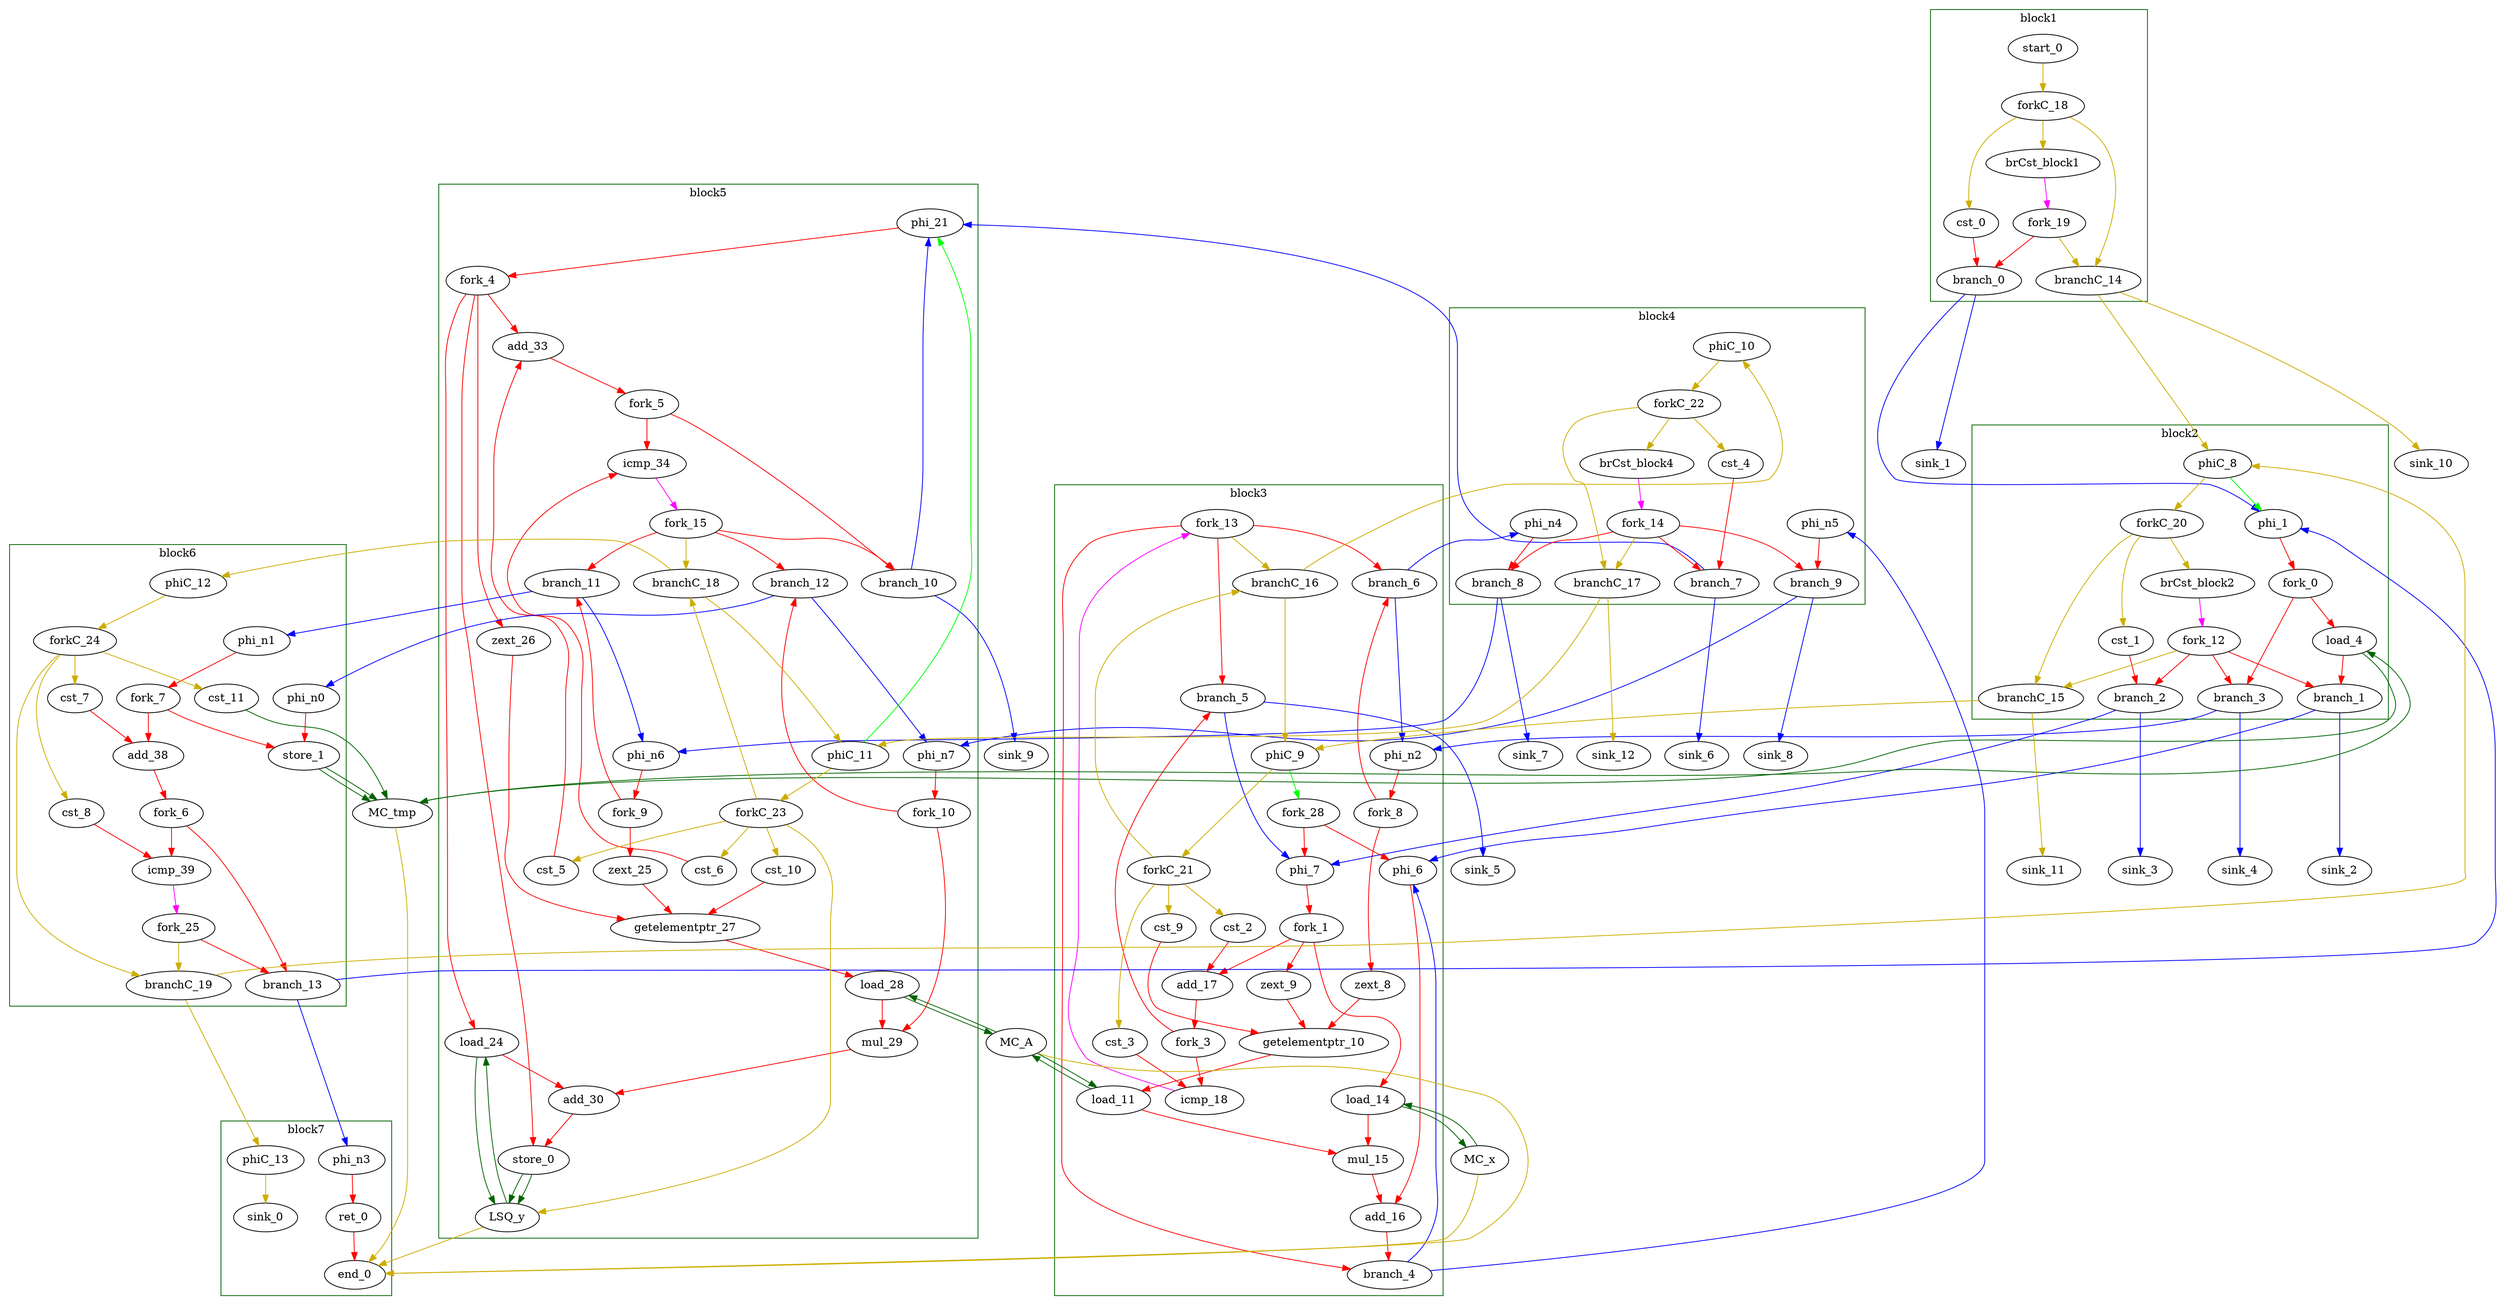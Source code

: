 Digraph G {
	splines=spline;
//DHLS version: 0.1.1" [shape = "none" pos = "20,20!"]
		"brCst_block1" [type = "Constant", bbID= 1, in = "in1:1", out = "out1:1", value = "0x1"];
		"cst_0" [type = "Constant", bbID= 1, in = "in1:32", out = "out1:32", value = "0x00000000"];
		"phi_1" [type = "Mux", bbID= 2, in = "in1?:1 in2:32 in3:32 ", out = "out1:32", delay=0.366];
		"load_4" [type = "Operator", bbID= 2, op = "mc_load_op", bbID= 2, portId= 0, in = "in1:32 in2:32", out = "out1:32 out2:32 ", delay=0.000, latency=2, II=1];
		"brCst_block2" [type = "Constant", bbID= 2, in = "in1:1", out = "out1:1", value = "0x1"];
		"phi_6" [type = "Mux", bbID= 3, in = "in1?:1 in2:32 in3:32 ", out = "out1:32", delay=0.366];
		"cst_1" [type = "Constant", bbID= 2, in = "in1:32", out = "out1:32", value = "0x00000000"];
		"phi_7" [type = "Mux", bbID= 3, in = "in1?:1 in2:32 in3:32 ", out = "out1:32", delay=0.366];
		"zext_8" [type = "Operator", bbID= 3, op = "zext_op", in = "in1:32 ", out = "out1:32 ", delay=0.000, latency=0, II=1];
		"zext_9" [type = "Operator", bbID= 3, op = "zext_op", in = "in1:32 ", out = "out1:32 ", delay=0.000, latency=0, II=1];
		"getelementptr_10" [type = "Operator", bbID= 3, op = "getelementptr_op", in = "in1:32 in2:32 in3:32 ", out = "out1:32 ", constants=1, delay=2.966, latency=0, II=1];
		"load_11" [type = "Operator", bbID= 3, op = "mc_load_op", bbID= 3, portId= 0, in = "in1:32 in2:32", out = "out1:32 out2:32 ", delay=0.000, latency=2, II=1];
		"load_14" [type = "Operator", bbID= 3, op = "mc_load_op", bbID= 3, portId= 0, in = "in1:32 in2:32", out = "out1:32 out2:32 ", delay=0.000, latency=2, II=1];
		"mul_15" [type = "Operator", bbID= 3, op = "mul_op", in = "in1:32 in2:32 ", out = "out1:32 ", delay=0.000, latency=4, II=1];
		"add_16" [type = "Operator", bbID= 3, op = "add_op", in = "in1:32 in2:32 ", out = "out1:32 ", delay=1.693, latency=0, II=1];
		"cst_2" [type = "Constant", bbID= 3, in = "in1:32", out = "out1:32", value = "0x00000001"];
		"add_17" [type = "Operator", bbID= 3, op = "add_op", in = "in1:32 in2:32 ", out = "out1:32 ", delay=1.693, latency=0, II=1];
		"cst_3" [type = "Constant", bbID= 3, in = "in1:32", out = "out1:32", value = "0x00000014"];
		"icmp_18" [type = "Operator", bbID= 3, op = "icmp_ult_op", in = "in1:32 in2:32 ", out = "out1:1 ", delay=1.530, latency=0, II=1];
		"brCst_block4" [type = "Constant", bbID= 4, in = "in1:1", out = "out1:1", value = "0x1"];
		"cst_4" [type = "Constant", bbID= 4, in = "in1:32", out = "out1:32", value = "0x00000000"];
		"phi_21" [type = "Mux", bbID= 5, in = "in1?:1 in2:32 in3:32 ", out = "out1:32", delay=0.366];
		"load_24" [type = "Operator", bbID= 5, op = "lsq_load_op", bbID= 5, portId= 0, in = "in1:32 in2:32", out = "out1:32 out2:32 ", delay=0.000, latency=5, II=1];
		"zext_25" [type = "Operator", bbID= 5, op = "zext_op", in = "in1:32 ", out = "out1:32 ", delay=0.000, latency=0, II=1];
		"zext_26" [type = "Operator", bbID= 5, op = "zext_op", in = "in1:32 ", out = "out1:32 ", delay=0.000, latency=0, II=1];
		"getelementptr_27" [type = "Operator", bbID= 5, op = "getelementptr_op", in = "in1:32 in2:32 in3:32 ", out = "out1:32 ", constants=1, delay=2.966, latency=0, II=1];
		"load_28" [type = "Operator", bbID= 5, op = "mc_load_op", bbID= 5, portId= 1, in = "in1:32 in2:32", out = "out1:32 out2:32 ", delay=0.000, latency=2, II=1];
		"mul_29" [type = "Operator", bbID= 5, op = "mul_op", in = "in1:32 in2:32 ", out = "out1:32 ", delay=0.000, latency=4, II=1];
		"add_30" [type = "Operator", bbID= 5, op = "add_op", in = "in1:32 in2:32 ", out = "out1:32 ", delay=1.693, latency=0, II=1];
		"store_0" [type = "Operator", bbID= 5, op = "lsq_store_op", bbID= 5, portId= 0, in = "in1:32 in2:32 ", out = "out1:32 out2:32", delay=0.000, latency=0, II=1];
		"cst_5" [type = "Constant", bbID= 5, in = "in1:32", out = "out1:32", value = "0x00000001"];
		"add_33" [type = "Operator", bbID= 5, op = "add_op", in = "in1:32 in2:32 ", out = "out1:32 ", delay=1.693, latency=0, II=1];
		"cst_6" [type = "Constant", bbID= 5, in = "in1:32", out = "out1:32", value = "0x00000014"];
		"icmp_34" [type = "Operator", bbID= 5, op = "icmp_ult_op", in = "in1:32 in2:32 ", out = "out1:1 ", delay=1.530, latency=0, II=1];
		"store_1" [type = "Operator", bbID= 6, op = "mc_store_op", bbID= 6, portId= 0, in = "in1:32 in2:32 ", out = "out1:32 out2:32", delay=0.000, latency=0, II=1];
		"cst_7" [type = "Constant", bbID= 6, in = "in1:32", out = "out1:32", value = "0x00000001"];
		"add_38" [type = "Operator", bbID= 6, op = "add_op", in = "in1:32 in2:32 ", out = "out1:32 ", delay=1.693, latency=0, II=1];
		"cst_8" [type = "Constant", bbID= 6, in = "in1:32", out = "out1:32", value = "0x00000014"];
		"icmp_39" [type = "Operator", bbID= 6, op = "icmp_ult_op", in = "in1:32 in2:32 ", out = "out1:1 ", delay=1.530, latency=0, II=1];
		"ret_0" [type = "Operator", bbID= 7, op = "ret_op", in = "in1:32 ", out = "out1:32 ", delay=0.000, latency=0, II=1];
		"cst_9" [type = "Constant", bbID= 3, in = "in1:32", out = "out1:32", value = "0x00000014"];
		"cst_10" [type = "Constant", bbID= 5, in = "in1:32", out = "out1:32", value = "0x00000014"];
		"phi_n0" [type = "Merge", bbID= 6, in = "in1:32 ", out = "out1:32", delay=0.000];
		"phi_n1" [type = "Merge", bbID= 6, in = "in1:32 ", out = "out1:32", delay=0.000];
		"phi_n2" [type = "Merge", bbID= 3, in = "in1:32 in2:32 ", out = "out1:32", delay=0.366];
		"phi_n3" [type = "Merge", bbID= 7, in = "in1:32 ", out = "out1:32", delay=0.000];
		"phi_n4" [type = "Merge", bbID= 4, in = "in1:32 ", out = "out1:32", delay=0.000];
		"phi_n5" [type = "Merge", bbID= 4, in = "in1:32 ", out = "out1:32", delay=0.000];
		"phi_n6" [type = "Merge", bbID= 5, in = "in1:32 in2:32 ", out = "out1:32", delay=0.366];
		"phi_n7" [type = "Merge", bbID= 5, in = "in1:32 in2:32 ", out = "out1:32", delay=0.366];
		"fork_0" [type = "Fork", bbID= 2, in = "in1:32", out = "out1:32 out2:32 "];
		"fork_1" [type = "Fork", bbID= 3, in = "in1:32", out = "out1:32 out2:32 out3:32 "];
		"fork_3" [type = "Fork", bbID= 3, in = "in1:32", out = "out1:32 out2:32 "];
		"fork_4" [type = "Fork", bbID= 5, in = "in1:32", out = "out1:32 out2:32 out3:32 out4:32 "];
		"fork_5" [type = "Fork", bbID= 5, in = "in1:32", out = "out1:32 out2:32 "];
		"fork_6" [type = "Fork", bbID= 6, in = "in1:32", out = "out1:32 out2:32 "];
		"fork_7" [type = "Fork", bbID= 6, in = "in1:32", out = "out1:32 out2:32 "];
		"fork_8" [type = "Fork", bbID= 3, in = "in1:32", out = "out1:32 out2:32 "];
		"fork_9" [type = "Fork", bbID= 5, in = "in1:32", out = "out1:32 out2:32 "];
		"fork_10" [type = "Fork", bbID= 5, in = "in1:32", out = "out1:32 out2:32 "];
		"branch_0" [type = "Branch", bbID= 1,  in = "in1:32 in2?:1", out = "out1+:32 out2-:32"];
		"branch_1" [type = "Branch", bbID= 2,  in = "in1:32 in2?:1", out = "out1+:32 out2-:32"];
		"branch_2" [type = "Branch", bbID= 2,  in = "in1:32 in2?:1", out = "out1+:32 out2-:32"];
		"branch_3" [type = "Branch", bbID= 2,  in = "in1:32 in2?:1", out = "out1+:32 out2-:32"];
		"fork_12" [type = "Fork", bbID= 2, in = "in1:1", out = "out1:1 out2:1 out3:1 out4:1 "];
		"branch_4" [type = "Branch", bbID= 3,  in = "in1:32 in2?:1", out = "out1+:32 out2-:32"];
		"branch_5" [type = "Branch", bbID= 3,  in = "in1:32 in2?:1", out = "out1+:32 out2-:32"];
		"branch_6" [type = "Branch", bbID= 3,  in = "in1:32 in2?:1", out = "out1+:32 out2-:32"];
		"fork_13" [type = "Fork", bbID= 3, in = "in1:1", out = "out1:1 out2:1 out3:1 out4:1 "];
		"branch_7" [type = "Branch", bbID= 4,  in = "in1:32 in2?:1", out = "out1+:32 out2-:32"];
		"branch_8" [type = "Branch", bbID= 4,  in = "in1:32 in2?:1", out = "out1+:32 out2-:32"];
		"branch_9" [type = "Branch", bbID= 4,  in = "in1:32 in2?:1", out = "out1+:32 out2-:32"];
		"fork_14" [type = "Fork", bbID= 4, in = "in1:1", out = "out1:1 out2:1 out3:1 out4:1 "];
		"branch_10" [type = "Branch", bbID= 5,  in = "in1:32 in2?:1", out = "out1+:32 out2-:32"];
		"branch_11" [type = "Branch", bbID= 5,  in = "in1:32 in2?:1", out = "out1+:32 out2-:32"];
		"branch_12" [type = "Branch", bbID= 5,  in = "in1:32 in2?:1", out = "out1+:32 out2-:32"];
		"fork_15" [type = "Fork", bbID= 5, in = "in1:1", out = "out1:1 out2:1 out3:1 out4:1 "];
		"branch_13" [type = "Branch", bbID= 6,  in = "in1:32 in2?:1", out = "out1+:32 out2-:32"];
		"LSQ_y" [type = "LSQ", bbID= 0, in = "in1:0*c0 in2:32*l0a in3:32*s0a in4:32*s0d ", out = "out1:32*l0d out2:0*e ", memory = "y", bbcount = 1, ldcount = 1, stcount = 1, fifoDepth = 16, numLoads = "{1}", numStores = "{1}", loadOffsets = "{{0;0;0;0;0;0;0;0;0;0;0;0;0;0;0;0}}", storeOffsets = "{{1;0;0;0;0;0;0;0;0;0;0;0;0;0;0;0}}", loadPorts = "{{0;0;0;0;0;0;0;0;0;0;0;0;0;0;0;0}}", storePorts = "{{0;0;0;0;0;0;0;0;0;0;0;0;0;0;0;0}}"];
		"MC_tmp" [type = "MC", bbID= 0, in = "in1:32*c0 in2:32*l0a in3:32*s0a in4:32*s0d ", out = "out1:32*l0d out2:0*e ", memory = "tmp", bbcount = 1, ldcount = 1, stcount = 1];
		"MC_A" [type = "MC", bbID= 0, in = "in1:32*l0a in2:32*l1a ", out = "out1:32*l0d out2:32*l1d out3:0*e ", memory = "A", bbcount = 0, ldcount = 2, stcount = 0];
		"MC_x" [type = "MC", bbID= 0, in = "in1:32*l0a ", out = "out1:32*l0d out2:0*e ", memory = "x", bbcount = 0, ldcount = 1, stcount = 0];
		"cst_11" [type = "Constant", bbID= 6, in = "in1:32", out = "out1:32", value = "0x00000001"];
		"end_0" [type = "Exit", bbID= 0, in = "in1:0*e in2:0*e in3:0*e in4:0*e in5:32 ", out = "out1:32"];
		"start_0" [type = "Entry", control= "true", bbID= 1, in = "in1:0", out = "out1:0"];
		"forkC_18" [type = "Fork", bbID= 1, in = "in1:0", out = "out1:0 out2:0 out3:0 "];
		"branchC_14" [type = "Branch", bbID= 1,  in = "in1:0 in2?:1", out = "out1+:0 out2-:0"];
		"fork_19" [type = "Fork", bbID= 1, in = "in1:1", out = "out1:1 out2:1 "];
		"phiC_8" [type = "CntrlMerge", bbID= 2, in = "in1:0 in2:0 ", out = "out1:0 out2?:1", delay=0.166];
		"forkC_20" [type = "Fork", bbID= 2, in = "in1:0", out = "out1:0 out2:0 out3:0 "];
		"branchC_15" [type = "Branch", bbID= 2,  in = "in1:0 in2?:1", out = "out1+:0 out2-:0"];
		"phiC_9" [type = "CntrlMerge", bbID= 3, in = "in1:0 in2:0 ", out = "out1:0 out2?:1", delay=0.166];
		"forkC_21" [type = "Fork", bbID= 3, in = "in1:0", out = "out1:0 out2:0 out3:0 out4:0 "];
		"branchC_16" [type = "Branch", bbID= 3,  in = "in1:0 in2?:1", out = "out1+:0 out2-:0"];
		"phiC_10" [type = "Merge", bbID= 4, in = "in1:0 ", out = "out1:0", delay=0.166];
		"forkC_22" [type = "Fork", bbID= 4, in = "in1:0", out = "out1:0 out2:0 out3:0 "];
		"branchC_17" [type = "Branch", bbID= 4,  in = "in1:0 in2?:1", out = "out1+:0 out2-:0"];
		"phiC_11" [type = "CntrlMerge", bbID= 5, in = "in1:0 in2:0 ", out = "out1:0 out2?:1", delay=0.166];
		"forkC_23" [type = "Fork", bbID= 5, in = "in1:0", out = "out1:0 out2:0 out3:0 out4:0 out5:0 "];
		"branchC_18" [type = "Branch", bbID= 5,  in = "in1:0 in2?:1", out = "out1+:0 out2-:0"];
		"phiC_12" [type = "Merge", bbID= 6, in = "in1:0 ", out = "out1:0", delay=0.166];
		"forkC_24" [type = "Fork", bbID= 6, in = "in1:0", out = "out1:0 out2:0 out3:0 out4:0 "];
		"branchC_19" [type = "Branch", bbID= 6,  in = "in1:0 in2?:1", out = "out1+:0 out2-:0"];
		"fork_25" [type = "Fork", bbID= 6, in = "in1:1", out = "out1:1 out2:1 "];
		"phiC_13" [type = "Merge", bbID= 7, in = "in1:0 ", out = "out1:0", delay=0.166];
		"sink_0" [type = "Sink", bbID= 0, in = "in1:0"];
		"sink_1" [type = "Sink", bbID= 0, in = "in1:32"];
		"sink_2" [type = "Sink", bbID= 0, in = "in1:32"];
		"sink_3" [type = "Sink", bbID= 0, in = "in1:32"];
		"sink_4" [type = "Sink", bbID= 0, in = "in1:32"];
		"sink_5" [type = "Sink", bbID= 0, in = "in1:32"];
		"sink_6" [type = "Sink", bbID= 0, in = "in1:32"];
		"sink_7" [type = "Sink", bbID= 0, in = "in1:32"];
		"sink_8" [type = "Sink", bbID= 0, in = "in1:32"];
		"sink_9" [type = "Sink", bbID= 0, in = "in1:32"];
		"sink_10" [type = "Sink", bbID= 0, in = "in1:0"];
		"sink_11" [type = "Sink", bbID= 0, in = "in1:0"];
		"sink_12" [type = "Sink", bbID= 0, in = "in1:0"];
		"fork_28" [type = "Fork", bbID= 3, in = "in1:1", out = "out1:1 out2:1 "];
		"load_4" -> "MC_tmp" [color = "darkgreen", mem_address = "true", from = "out2", to = "in2"];
		"MC_tmp" -> "load_4" [color = "darkgreen", mem_address = "false", from = "out1", to = "in1"];
		"load_11" -> "MC_A" [color = "darkgreen", mem_address = "true", from = "out2", to = "in1"];
		"MC_A" -> "load_11" [color = "darkgreen", mem_address = "false", from = "out1", to = "in1"];
		"load_14" -> "MC_x" [color = "darkgreen", mem_address = "true", from = "out2", to = "in1"];
		"MC_x" -> "load_14" [color = "darkgreen", mem_address = "false", from = "out1", to = "in1"];
		"load_24" -> "LSQ_y" [color = "darkgreen", mem_address = "true", from = "out2", to = "in2"];
		"LSQ_y" -> "load_24" [color = "darkgreen", mem_address = "false", from = "out1", to = "in1"];
		"load_28" -> "MC_A" [color = "darkgreen", mem_address = "true", from = "out2", to = "in2"];
		"MC_A" -> "load_28" [color = "darkgreen", mem_address = "false", from = "out2", to = "in1"];
		"store_0" -> "LSQ_y" [color = "darkgreen", mem_address = "true", from = "out2", to = "in3"];
		"store_0" -> "LSQ_y" [color = "darkgreen", mem_address = "false", from = "out1", to = "in4"];
		"store_1" -> "MC_tmp" [color = "darkgreen", mem_address = "true", from = "out2", to = "in3"];
		"store_1" -> "MC_tmp" [color = "darkgreen", mem_address = "false", from = "out1", to = "in4"];
		"LSQ_y" -> "end_0" [color = "gold3", from = "out2", to = "in1"];
		"cst_11" -> "MC_tmp" [color = "darkgreen", from = "out1", to = "in1"];
		"MC_tmp" -> "end_0" [color = "gold3", from = "out2", to = "in2"];
		"MC_A" -> "end_0" [color = "gold3", from = "out3", to = "in3"];
		"MC_x" -> "end_0" [color = "gold3", from = "out2", to = "in4"];
	subgraph cluster_0 {
	color = "darkgreen";
		label = "block1";
		"brCst_block1" -> "fork_19" [color = "magenta", from = "out1", to = "in1"];
		"cst_0" -> "branch_0" [color = "red", from = "out1", to = "in1"];
		"start_0" -> "forkC_18" [color = "gold3", from = "out1", to = "in1"];
		"forkC_18" -> "cst_0" [color = "gold3", from = "out1", to = "in1"];
		"forkC_18" -> "branchC_14" [color = "gold3", from = "out2", to = "in1"];
		"forkC_18" -> "brCst_block1" [color = "gold3", from = "out3", to = "in1"];
		"fork_19" -> "branch_0" [color = "red", from = "out1", to = "in2"];
		"fork_19" -> "branchC_14" [color = "gold3", from = "out2", to = "in2"];
	}
		"branch_0" -> "phi_1" [color = "blue", minlen = 3, from = "out1", to = "in2"];
		"branch_0" -> "sink_1" [color = "blue", minlen = 3, from = "out2", to = "in1"];
		"branchC_14" -> "phiC_8" [color = "gold3", minlen = 3, from = "out1", to = "in1"];
		"branchC_14" -> "sink_10" [color = "gold3", minlen = 3, from = "out2", to = "in1"];
	subgraph cluster_1 {
	color = "darkgreen";
		label = "block2";
		"phi_1" -> "fork_0" [color = "red", from = "out1", to = "in1"];
		"load_4" -> "branch_1" [color = "red", from = "out1", to = "in1"];
		"brCst_block2" -> "fork_12" [color = "magenta", from = "out1", to = "in1"];
		"cst_1" -> "branch_2" [color = "red", from = "out1", to = "in1"];
		"fork_0" -> "load_4" [color = "red", from = "out1", to = "in2"];
		"fork_0" -> "branch_3" [color = "red", from = "out2", to = "in1"];
		"fork_12" -> "branch_3" [color = "red", from = "out1", to = "in2"];
		"fork_12" -> "branch_2" [color = "red", from = "out2", to = "in2"];
		"fork_12" -> "branch_1" [color = "red", from = "out3", to = "in2"];
		"fork_12" -> "branchC_15" [color = "gold3", from = "out4", to = "in2"];
		"phiC_8" -> "phi_1" [color = "green", from = "out2", to = "in1"];
		"phiC_8" -> "forkC_20" [color = "gold3", from = "out1", to = "in1"];
		"forkC_20" -> "cst_1" [color = "gold3", from = "out1", to = "in1"];
		"forkC_20" -> "branchC_15" [color = "gold3", from = "out2", to = "in1"];
		"forkC_20" -> "brCst_block2" [color = "gold3", from = "out3", to = "in1"];
	}
		"branch_1" -> "phi_6" [color = "blue", minlen = 3, from = "out1", to = "in2"];
		"branch_1" -> "sink_2" [color = "blue", minlen = 3, from = "out2", to = "in1"];
		"branch_2" -> "phi_7" [color = "blue", minlen = 3, from = "out1", to = "in2"];
		"branch_2" -> "sink_3" [color = "blue", minlen = 3, from = "out2", to = "in1"];
		"branch_3" -> "phi_n2" [color = "blue", minlen = 3, from = "out1", to = "in1"];
		"branch_3" -> "sink_4" [color = "blue", minlen = 3, from = "out2", to = "in1"];
		"branchC_15" -> "phiC_9" [color = "gold3", minlen = 3, from = "out1", to = "in1"];
		"branchC_15" -> "sink_11" [color = "gold3", minlen = 3, from = "out2", to = "in1"];
	subgraph cluster_2 {
	color = "darkgreen";
		label = "block3";
		"phi_6" -> "add_16" [color = "red", from = "out1", to = "in1"];
		"phi_7" -> "fork_1" [color = "red", from = "out1", to = "in1"];
		"zext_8" -> "getelementptr_10" [color = "red", from = "out1", to = "in1"];
		"zext_9" -> "getelementptr_10" [color = "red", from = "out1", to = "in2"];
		"getelementptr_10" -> "load_11" [color = "red", from = "out1", to = "in2"];
		"load_11" -> "mul_15" [color = "red", from = "out1", to = "in1"];
		"load_14" -> "mul_15" [color = "red", from = "out1", to = "in2"];
		"mul_15" -> "add_16" [color = "red", from = "out1", to = "in2"];
		"add_16" -> "branch_4" [color = "red", from = "out1", to = "in1"];
		"cst_2" -> "add_17" [color = "red", from = "out1", to = "in2"];
		"add_17" -> "fork_3" [color = "red", from = "out1", to = "in1"];
		"cst_3" -> "icmp_18" [color = "red", from = "out1", to = "in2"];
		"icmp_18" -> "fork_13" [color = "magenta", from = "out1", to = "in1"];
		"cst_9" -> "getelementptr_10" [color = "red", from = "out1", to = "in3"];
		"phi_n2" -> "fork_8" [color = "red", from = "out1", to = "in1"];
		"fork_1" -> "zext_9" [color = "red", from = "out1", to = "in1"];
		"fork_1" -> "add_17" [color = "red", from = "out2", to = "in1"];
		"fork_1" -> "load_14" [color = "red", from = "out3", to = "in2"];
		"fork_3" -> "icmp_18" [color = "red", from = "out1", to = "in1"];
		"fork_3" -> "branch_5" [color = "red", from = "out2", to = "in1"];
		"fork_8" -> "zext_8" [color = "red", from = "out1", to = "in1"];
		"fork_8" -> "branch_6" [color = "red", from = "out2", to = "in1"];
		"fork_13" -> "branch_6" [color = "red", from = "out1", to = "in2"];
		"fork_13" -> "branch_5" [color = "red", from = "out2", to = "in2"];
		"fork_13" -> "branch_4" [color = "red", from = "out3", to = "in2"];
		"fork_13" -> "branchC_16" [color = "gold3", from = "out4", to = "in2"];
		"phiC_9" -> "fork_28" [color = "green", from = "out2", to = "in1"];
		"phiC_9" -> "forkC_21" [color = "gold3", from = "out1", to = "in1"];
		"forkC_21" -> "cst_2" [color = "gold3", from = "out1", to = "in1"];
		"forkC_21" -> "cst_3" [color = "gold3", from = "out2", to = "in1"];
		"forkC_21" -> "cst_9" [color = "gold3", from = "out3", to = "in1"];
		"forkC_21" -> "branchC_16" [color = "gold3", from = "out4", to = "in1"];
		"fork_28" -> "phi_6" [color = "red", from = "out1", to = "in1"];
		"fork_28" -> "phi_7" [color = "red", from = "out2", to = "in1"];
	}
		"branch_4" -> "phi_6" [color = "blue", minlen = 3, from = "out1", to = "in3"];
		"branch_4" -> "phi_n5" [color = "blue", minlen = 3, from = "out2", to = "in1"];
		"branch_5" -> "phi_7" [color = "blue", minlen = 3, from = "out1", to = "in3"];
		"branch_5" -> "sink_5" [color = "blue", minlen = 3, from = "out2", to = "in1"];
		"branch_6" -> "phi_n2" [color = "blue", minlen = 3, from = "out1", to = "in2"];
		"branch_6" -> "phi_n4" [color = "blue", minlen = 3, from = "out2", to = "in1"];
		"branchC_16" -> "phiC_9" [color = "gold3", minlen = 3, from = "out1", to = "in2"];
		"branchC_16" -> "phiC_10" [color = "gold3", minlen = 3, from = "out2", to = "in1"];
	subgraph cluster_3 {
	color = "darkgreen";
		label = "block4";
		"brCst_block4" -> "fork_14" [color = "magenta", from = "out1", to = "in1"];
		"cst_4" -> "branch_7" [color = "red", from = "out1", to = "in1"];
		"phi_n4" -> "branch_8" [color = "red", from = "out1", to = "in1"];
		"phi_n5" -> "branch_9" [color = "red", from = "out1", to = "in1"];
		"fork_14" -> "branch_9" [color = "red", from = "out1", to = "in2"];
		"fork_14" -> "branch_8" [color = "red", from = "out2", to = "in2"];
		"fork_14" -> "branch_7" [color = "red", from = "out3", to = "in2"];
		"fork_14" -> "branchC_17" [color = "gold3", from = "out4", to = "in2"];
		"phiC_10" -> "forkC_22" [color = "gold3", from = "out1", to = "in1"];
		"forkC_22" -> "cst_4" [color = "gold3", from = "out1", to = "in1"];
		"forkC_22" -> "branchC_17" [color = "gold3", from = "out2", to = "in1"];
		"forkC_22" -> "brCst_block4" [color = "gold3", from = "out3", to = "in1"];
	}
		"branch_7" -> "phi_21" [color = "blue", minlen = 3, from = "out1", to = "in2"];
		"branch_7" -> "sink_6" [color = "blue", minlen = 3, from = "out2", to = "in1"];
		"branch_8" -> "phi_n6" [color = "blue", minlen = 3, from = "out1", to = "in1"];
		"branch_8" -> "sink_7" [color = "blue", minlen = 3, from = "out2", to = "in1"];
		"branch_9" -> "phi_n7" [color = "blue", minlen = 3, from = "out1", to = "in1"];
		"branch_9" -> "sink_8" [color = "blue", minlen = 3, from = "out2", to = "in1"];
		"branchC_17" -> "phiC_11" [color = "gold3", minlen = 3, from = "out1", to = "in1"];
		"branchC_17" -> "sink_12" [color = "gold3", minlen = 3, from = "out2", to = "in1"];
	subgraph cluster_4 {
	color = "darkgreen";
		label = "block5";
		"phi_21" -> "fork_4" [color = "red", from = "out1", to = "in1"];
		"load_24" -> "add_30" [color = "red", from = "out1", to = "in1"];
		"zext_25" -> "getelementptr_27" [color = "red", from = "out1", to = "in1"];
		"zext_26" -> "getelementptr_27" [color = "red", from = "out1", to = "in2"];
		"getelementptr_27" -> "load_28" [color = "red", from = "out1", to = "in2"];
		"load_28" -> "mul_29" [color = "red", from = "out1", to = "in1"];
		"mul_29" -> "add_30" [color = "red", from = "out1", to = "in2"];
		"add_30" -> "store_0" [color = "red", from = "out1", to = "in1"];
		"cst_5" -> "add_33" [color = "red", from = "out1", to = "in2"];
		"add_33" -> "fork_5" [color = "red", from = "out1", to = "in1"];
		"cst_6" -> "icmp_34" [color = "red", from = "out1", to = "in2"];
		"icmp_34" -> "fork_15" [color = "magenta", from = "out1", to = "in1"];
		"cst_10" -> "getelementptr_27" [color = "red", from = "out1", to = "in3"];
		"phi_n6" -> "fork_9" [color = "red", from = "out1", to = "in1"];
		"phi_n7" -> "fork_10" [color = "red", from = "out1", to = "in1"];
		"fork_4" -> "zext_26" [color = "red", from = "out1", to = "in1"];
		"fork_4" -> "add_33" [color = "red", from = "out2", to = "in1"];
		"fork_4" -> "load_24" [color = "red", from = "out3", to = "in2"];
		"fork_4" -> "store_0" [color = "red", from = "out4", to = "in2"];
		"fork_5" -> "icmp_34" [color = "red", from = "out1", to = "in1"];
		"fork_5" -> "branch_10" [color = "red", from = "out2", to = "in1"];
		"fork_9" -> "zext_25" [color = "red", from = "out1", to = "in1"];
		"fork_9" -> "branch_11" [color = "red", from = "out2", to = "in1"];
		"fork_10" -> "mul_29" [color = "red", from = "out1", to = "in2"];
		"fork_10" -> "branch_12" [color = "red", from = "out2", to = "in1"];
		"fork_15" -> "branch_12" [color = "red", from = "out1", to = "in2"];
		"fork_15" -> "branch_11" [color = "red", from = "out2", to = "in2"];
		"fork_15" -> "branch_10" [color = "red", from = "out3", to = "in2"];
		"fork_15" -> "branchC_18" [color = "gold3", from = "out4", to = "in2"];
		"phiC_11" -> "phi_21" [color = "green", from = "out2", to = "in1"];
		"phiC_11" -> "forkC_23" [color = "gold3", from = "out1", to = "in1"];
		"forkC_23" -> "cst_5" [color = "gold3", from = "out1", to = "in1"];
		"forkC_23" -> "cst_6" [color = "gold3", from = "out2", to = "in1"];
		"forkC_23" -> "cst_10" [color = "gold3", from = "out3", to = "in1"];
		"forkC_23" -> "LSQ_y" [color = "gold3", from = "out4", to = "in1"];
		"forkC_23" -> "branchC_18" [color = "gold3", from = "out5", to = "in1"];
	}
		"branch_10" -> "phi_21" [color = "blue", minlen = 3, from = "out1", to = "in3"];
		"branch_10" -> "sink_9" [color = "blue", minlen = 3, from = "out2", to = "in1"];
		"branch_11" -> "phi_n6" [color = "blue", minlen = 3, from = "out1", to = "in2"];
		"branch_11" -> "phi_n1" [color = "blue", minlen = 3, from = "out2", to = "in1"];
		"branch_12" -> "phi_n7" [color = "blue", minlen = 3, from = "out1", to = "in2"];
		"branch_12" -> "phi_n0" [color = "blue", minlen = 3, from = "out2", to = "in1"];
		"branchC_18" -> "phiC_11" [color = "gold3", minlen = 3, from = "out1", to = "in2"];
		"branchC_18" -> "phiC_12" [color = "gold3", minlen = 3, from = "out2", to = "in1"];
	subgraph cluster_5 {
	color = "darkgreen";
		label = "block6";
		"cst_7" -> "add_38" [color = "red", from = "out1", to = "in2"];
		"add_38" -> "fork_6" [color = "red", from = "out1", to = "in1"];
		"cst_8" -> "icmp_39" [color = "red", from = "out1", to = "in2"];
		"icmp_39" -> "fork_25" [color = "magenta", from = "out1", to = "in1"];
		"phi_n0" -> "store_1" [color = "red", from = "out1", to = "in1"];
		"phi_n1" -> "fork_7" [color = "red", from = "out1", to = "in1"];
		"fork_6" -> "icmp_39" [color = "red", from = "out1", to = "in1"];
		"fork_6" -> "branch_13" [color = "red", from = "out2", to = "in1"];
		"fork_7" -> "store_1" [color = "red", from = "out1", to = "in2"];
		"fork_7" -> "add_38" [color = "red", from = "out2", to = "in1"];
		"phiC_12" -> "forkC_24" [color = "gold3", from = "out1", to = "in1"];
		"forkC_24" -> "cst_7" [color = "gold3", from = "out1", to = "in1"];
		"forkC_24" -> "cst_8" [color = "gold3", from = "out2", to = "in1"];
		"forkC_24" -> "cst_11" [color = "gold3", from = "out3", to = "in1"];
		"forkC_24" -> "branchC_19" [color = "gold3", from = "out4", to = "in1"];
		"fork_25" -> "branch_13" [color = "red", from = "out1", to = "in2"];
		"fork_25" -> "branchC_19" [color = "gold3", from = "out2", to = "in2"];
	}
		"branch_13" -> "phi_1" [color = "blue", minlen = 3, from = "out1", to = "in3"];
		"branch_13" -> "phi_n3" [color = "blue", minlen = 3, from = "out2", to = "in1"];
		"branchC_19" -> "phiC_8" [color = "gold3", minlen = 3, from = "out1", to = "in2"];
		"branchC_19" -> "phiC_13" [color = "gold3", minlen = 3, from = "out2", to = "in1"];
	subgraph cluster_6 {
	color = "darkgreen";
		label = "block7";
		"ret_0" -> "end_0" [color = "red", from = "out1", to = "in5"];
		"phi_n3" -> "ret_0" [color = "red", from = "out1", to = "in1"];
		"phiC_13" -> "sink_0" [color = "gold3", from = "out1", to = "in1"];
	}
}